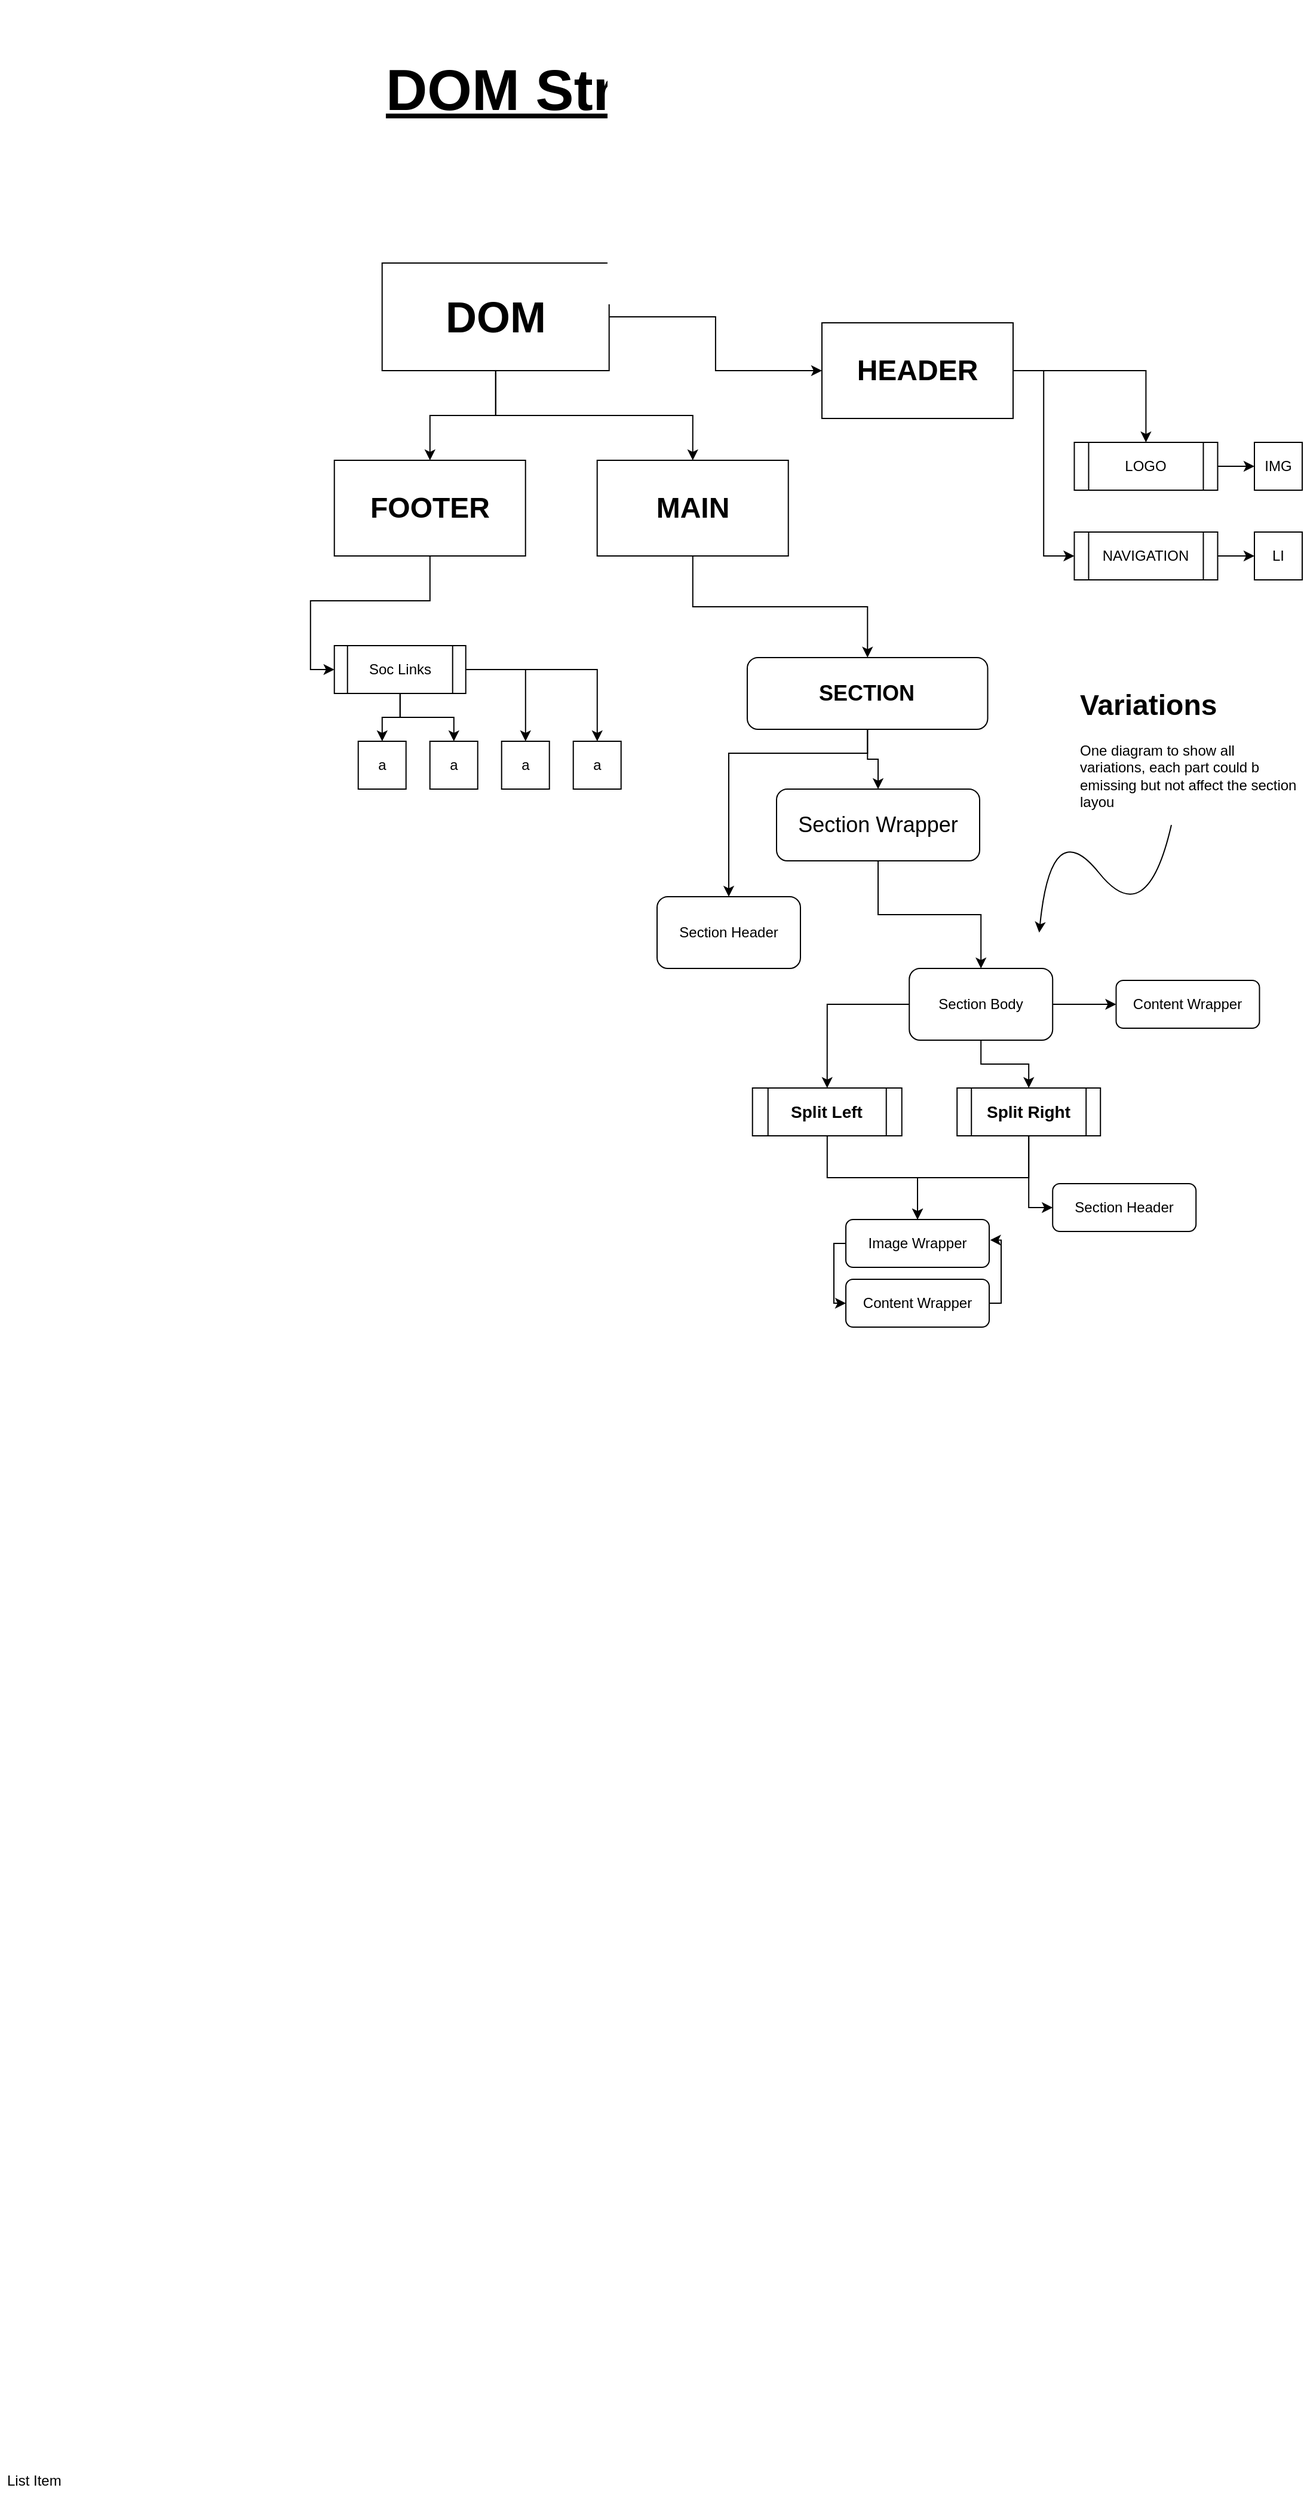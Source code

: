 <mxfile version="21.6.2" type="github">
  <diagram name="Page-1" id="3GMCaoutJsqQsDqICPwn">
    <mxGraphModel dx="4325" dy="4663" grid="1" gridSize="10" guides="1" tooltips="1" connect="1" arrows="1" fold="1" page="1" pageScale="1" pageWidth="850" pageHeight="1100" math="0" shadow="0">
      <root>
        <mxCell id="0" />
        <mxCell id="1" parent="0" />
        <mxCell id="UuIxYVkr14JvkqVsrURw-33" style="edgeStyle=orthogonalEdgeStyle;rounded=0;orthogonalLoop=1;jettySize=auto;html=1;" parent="1" source="UuIxYVkr14JvkqVsrURw-1" target="UuIxYVkr14JvkqVsrURw-3" edge="1">
          <mxGeometry relative="1" as="geometry" />
        </mxCell>
        <mxCell id="UuIxYVkr14JvkqVsrURw-36" style="edgeStyle=orthogonalEdgeStyle;rounded=0;orthogonalLoop=1;jettySize=auto;html=1;" parent="1" source="UuIxYVkr14JvkqVsrURw-1" target="UuIxYVkr14JvkqVsrURw-2" edge="1">
          <mxGeometry relative="1" as="geometry" />
        </mxCell>
        <mxCell id="IUQ1ileT8ZM5fcZU5scy-73" style="edgeStyle=orthogonalEdgeStyle;rounded=0;orthogonalLoop=1;jettySize=auto;html=1;entryX=0.5;entryY=0;entryDx=0;entryDy=0;" parent="1" source="UuIxYVkr14JvkqVsrURw-1" target="UuIxYVkr14JvkqVsrURw-4" edge="1">
          <mxGeometry relative="1" as="geometry" />
        </mxCell>
        <mxCell id="UuIxYVkr14JvkqVsrURw-1" value="&lt;font style=&quot;font-size: 36px;&quot;&gt;&lt;b&gt;DOM&lt;/b&gt;&lt;/font&gt;" style="rounded=0;whiteSpace=wrap;html=1;" parent="1" vertex="1">
          <mxGeometry x="-1250.14" y="-2060" width="190" height="90" as="geometry" />
        </mxCell>
        <mxCell id="UuIxYVkr14JvkqVsrURw-37" style="edgeStyle=orthogonalEdgeStyle;rounded=0;orthogonalLoop=1;jettySize=auto;html=1;" parent="1" source="UuIxYVkr14JvkqVsrURw-2" target="UuIxYVkr14JvkqVsrURw-9" edge="1">
          <mxGeometry relative="1" as="geometry" />
        </mxCell>
        <mxCell id="IUQ1ileT8ZM5fcZU5scy-74" style="edgeStyle=orthogonalEdgeStyle;rounded=0;orthogonalLoop=1;jettySize=auto;html=1;entryX=0;entryY=0.5;entryDx=0;entryDy=0;" parent="1" source="UuIxYVkr14JvkqVsrURw-2" target="UuIxYVkr14JvkqVsrURw-8" edge="1">
          <mxGeometry relative="1" as="geometry" />
        </mxCell>
        <mxCell id="UuIxYVkr14JvkqVsrURw-2" value="&lt;font style=&quot;font-size: 24px;&quot;&gt;&lt;b&gt;HEADER&lt;/b&gt;&lt;/font&gt;" style="rounded=0;whiteSpace=wrap;html=1;" parent="1" vertex="1">
          <mxGeometry x="-882.01" y="-2010" width="160" height="80" as="geometry" />
        </mxCell>
        <mxCell id="UuIxYVkr14JvkqVsrURw-56" style="edgeStyle=orthogonalEdgeStyle;rounded=0;orthogonalLoop=1;jettySize=auto;html=1;entryX=0;entryY=0.5;entryDx=0;entryDy=0;" parent="1" source="UuIxYVkr14JvkqVsrURw-3" target="UuIxYVkr14JvkqVsrURw-57" edge="1">
          <mxGeometry relative="1" as="geometry">
            <mxPoint x="-885.14" y="-2015" as="targetPoint" />
          </mxGeometry>
        </mxCell>
        <mxCell id="UuIxYVkr14JvkqVsrURw-3" value="&lt;font style=&quot;font-size: 24px;&quot;&gt;&lt;b&gt;FOOTER&lt;/b&gt;&lt;/font&gt;" style="rounded=0;whiteSpace=wrap;html=1;" parent="1" vertex="1">
          <mxGeometry x="-1290.14" y="-1895" width="160" height="80" as="geometry" />
        </mxCell>
        <mxCell id="UuIxYVkr14JvkqVsrURw-20" style="edgeStyle=orthogonalEdgeStyle;rounded=0;orthogonalLoop=1;jettySize=auto;html=1;" parent="1" source="UuIxYVkr14JvkqVsrURw-4" target="IUQ1ileT8ZM5fcZU5scy-51" edge="1">
          <mxGeometry relative="1" as="geometry">
            <mxPoint x="-215.14" y="-1765" as="targetPoint" />
          </mxGeometry>
        </mxCell>
        <mxCell id="UuIxYVkr14JvkqVsrURw-4" value="&lt;font style=&quot;font-size: 24px;&quot;&gt;&lt;b&gt;MAIN&lt;/b&gt;&lt;/font&gt;" style="rounded=0;whiteSpace=wrap;html=1;" parent="1" vertex="1">
          <mxGeometry x="-1070.14" y="-1895" width="160" height="80" as="geometry" />
        </mxCell>
        <mxCell id="UuIxYVkr14JvkqVsrURw-40" style="edgeStyle=orthogonalEdgeStyle;rounded=0;orthogonalLoop=1;jettySize=auto;html=1;" parent="1" source="UuIxYVkr14JvkqVsrURw-8" target="UuIxYVkr14JvkqVsrURw-12" edge="1">
          <mxGeometry relative="1" as="geometry" />
        </mxCell>
        <mxCell id="UuIxYVkr14JvkqVsrURw-8" value="NAVIGATION" style="shape=process;whiteSpace=wrap;html=1;backgroundOutline=1;" parent="1" vertex="1">
          <mxGeometry x="-670.76" y="-1835" width="120" height="40" as="geometry" />
        </mxCell>
        <mxCell id="UuIxYVkr14JvkqVsrURw-39" style="edgeStyle=orthogonalEdgeStyle;rounded=0;orthogonalLoop=1;jettySize=auto;html=1;" parent="1" source="UuIxYVkr14JvkqVsrURw-9" target="UuIxYVkr14JvkqVsrURw-17" edge="1">
          <mxGeometry relative="1" as="geometry" />
        </mxCell>
        <mxCell id="UuIxYVkr14JvkqVsrURw-9" value="LOGO" style="shape=process;whiteSpace=wrap;html=1;backgroundOutline=1;" parent="1" vertex="1">
          <mxGeometry x="-670.76" y="-1910" width="120" height="40" as="geometry" />
        </mxCell>
        <mxCell id="UuIxYVkr14JvkqVsrURw-12" value="LI" style="whiteSpace=wrap;html=1;aspect=fixed;" parent="1" vertex="1">
          <mxGeometry x="-520" y="-1835" width="40" height="40" as="geometry" />
        </mxCell>
        <mxCell id="UuIxYVkr14JvkqVsrURw-17" value="IMG" style="whiteSpace=wrap;html=1;aspect=fixed;" parent="1" vertex="1">
          <mxGeometry x="-520" y="-1910" width="40" height="40" as="geometry" />
        </mxCell>
        <mxCell id="IUQ1ileT8ZM5fcZU5scy-46" style="edgeStyle=orthogonalEdgeStyle;rounded=0;orthogonalLoop=1;jettySize=auto;html=1;" parent="1" source="UuIxYVkr14JvkqVsrURw-57" target="IUQ1ileT8ZM5fcZU5scy-45" edge="1">
          <mxGeometry relative="1" as="geometry" />
        </mxCell>
        <mxCell id="IUQ1ileT8ZM5fcZU5scy-48" style="edgeStyle=orthogonalEdgeStyle;rounded=0;orthogonalLoop=1;jettySize=auto;html=1;" parent="1" source="UuIxYVkr14JvkqVsrURw-57" target="IUQ1ileT8ZM5fcZU5scy-43" edge="1">
          <mxGeometry relative="1" as="geometry" />
        </mxCell>
        <mxCell id="IUQ1ileT8ZM5fcZU5scy-49" style="edgeStyle=orthogonalEdgeStyle;rounded=0;orthogonalLoop=1;jettySize=auto;html=1;" parent="1" source="UuIxYVkr14JvkqVsrURw-57" target="IUQ1ileT8ZM5fcZU5scy-42" edge="1">
          <mxGeometry relative="1" as="geometry" />
        </mxCell>
        <mxCell id="IUQ1ileT8ZM5fcZU5scy-72" style="edgeStyle=orthogonalEdgeStyle;rounded=0;orthogonalLoop=1;jettySize=auto;html=1;" parent="1" source="UuIxYVkr14JvkqVsrURw-57" target="IUQ1ileT8ZM5fcZU5scy-44" edge="1">
          <mxGeometry relative="1" as="geometry" />
        </mxCell>
        <mxCell id="UuIxYVkr14JvkqVsrURw-57" value="Soc Links" style="shape=process;whiteSpace=wrap;html=1;backgroundOutline=1;" parent="1" vertex="1">
          <mxGeometry x="-1290.14" y="-1740" width="110" height="40" as="geometry" />
        </mxCell>
        <mxCell id="IUQ1ileT8ZM5fcZU5scy-42" value="a" style="whiteSpace=wrap;html=1;aspect=fixed;" parent="1" vertex="1">
          <mxGeometry x="-1270.14" y="-1660" width="40" height="40" as="geometry" />
        </mxCell>
        <mxCell id="IUQ1ileT8ZM5fcZU5scy-43" value="a" style="whiteSpace=wrap;html=1;aspect=fixed;" parent="1" vertex="1">
          <mxGeometry x="-1210.14" y="-1660" width="40" height="40" as="geometry" />
        </mxCell>
        <mxCell id="IUQ1ileT8ZM5fcZU5scy-44" value="a" style="whiteSpace=wrap;html=1;aspect=fixed;" parent="1" vertex="1">
          <mxGeometry x="-1150.14" y="-1660" width="40" height="40" as="geometry" />
        </mxCell>
        <mxCell id="IUQ1ileT8ZM5fcZU5scy-45" value="a" style="whiteSpace=wrap;html=1;aspect=fixed;" parent="1" vertex="1">
          <mxGeometry x="-1090.14" y="-1660" width="40" height="40" as="geometry" />
        </mxCell>
        <mxCell id="IUQ1ileT8ZM5fcZU5scy-50" style="edgeStyle=orthogonalEdgeStyle;rounded=0;orthogonalLoop=1;jettySize=auto;html=1;" parent="1" source="IUQ1ileT8ZM5fcZU5scy-51" target="IUQ1ileT8ZM5fcZU5scy-58" edge="1">
          <mxGeometry relative="1" as="geometry" />
        </mxCell>
        <mxCell id="IUQ1ileT8ZM5fcZU5scy-75" style="edgeStyle=orthogonalEdgeStyle;rounded=0;orthogonalLoop=1;jettySize=auto;html=1;entryX=0.5;entryY=0;entryDx=0;entryDy=0;" parent="1" source="IUQ1ileT8ZM5fcZU5scy-51" target="IUQ1ileT8ZM5fcZU5scy-52" edge="1">
          <mxGeometry relative="1" as="geometry">
            <Array as="points">
              <mxPoint x="-844" y="-1650" />
              <mxPoint x="-960" y="-1650" />
            </Array>
          </mxGeometry>
        </mxCell>
        <mxCell id="IUQ1ileT8ZM5fcZU5scy-51" value="&lt;font style=&quot;font-size: 18px;&quot;&gt;&lt;b&gt;SECTION&lt;/b&gt;&lt;/font&gt;" style="rounded=1;whiteSpace=wrap;html=1;" parent="1" vertex="1">
          <mxGeometry x="-944.51" y="-1730" width="201.25" height="60" as="geometry" />
        </mxCell>
        <mxCell id="IUQ1ileT8ZM5fcZU5scy-52" value="Section Header" style="rounded=1;whiteSpace=wrap;html=1;" parent="1" vertex="1">
          <mxGeometry x="-1020.0" y="-1530" width="120" height="60" as="geometry" />
        </mxCell>
        <mxCell id="IUQ1ileT8ZM5fcZU5scy-53" style="edgeStyle=orthogonalEdgeStyle;rounded=0;orthogonalLoop=1;jettySize=auto;html=1;entryX=0.5;entryY=0;entryDx=0;entryDy=0;" parent="1" source="IUQ1ileT8ZM5fcZU5scy-55" target="IUQ1ileT8ZM5fcZU5scy-60" edge="1">
          <mxGeometry relative="1" as="geometry" />
        </mxCell>
        <mxCell id="IUQ1ileT8ZM5fcZU5scy-54" style="edgeStyle=orthogonalEdgeStyle;rounded=0;orthogonalLoop=1;jettySize=auto;html=1;entryX=0.5;entryY=0;entryDx=0;entryDy=0;" parent="1" source="IUQ1ileT8ZM5fcZU5scy-55" target="IUQ1ileT8ZM5fcZU5scy-63" edge="1">
          <mxGeometry relative="1" as="geometry" />
        </mxCell>
        <mxCell id="IUQ1ileT8ZM5fcZU5scy-67" style="edgeStyle=orthogonalEdgeStyle;rounded=0;orthogonalLoop=1;jettySize=auto;html=1;" parent="1" source="IUQ1ileT8ZM5fcZU5scy-55" target="IUQ1ileT8ZM5fcZU5scy-68" edge="1">
          <mxGeometry relative="1" as="geometry">
            <mxPoint x="-610.14" y="-1470" as="targetPoint" />
          </mxGeometry>
        </mxCell>
        <mxCell id="IUQ1ileT8ZM5fcZU5scy-55" value="Section Body" style="rounded=1;whiteSpace=wrap;html=1;glass=0;" parent="1" vertex="1">
          <mxGeometry x="-808.89" y="-1470" width="120" height="60" as="geometry" />
        </mxCell>
        <mxCell id="IUQ1ileT8ZM5fcZU5scy-57" style="edgeStyle=orthogonalEdgeStyle;rounded=0;orthogonalLoop=1;jettySize=auto;html=1;entryX=0.5;entryY=0;entryDx=0;entryDy=0;" parent="1" source="IUQ1ileT8ZM5fcZU5scy-58" target="IUQ1ileT8ZM5fcZU5scy-55" edge="1">
          <mxGeometry relative="1" as="geometry" />
        </mxCell>
        <mxCell id="IUQ1ileT8ZM5fcZU5scy-58" value="&lt;font style=&quot;font-size: 18px;&quot;&gt;Section Wrapper&lt;/font&gt;" style="rounded=1;whiteSpace=wrap;html=1;" parent="1" vertex="1">
          <mxGeometry x="-920" y="-1620" width="170" height="60" as="geometry" />
        </mxCell>
        <mxCell id="IUQ1ileT8ZM5fcZU5scy-88" style="edgeStyle=orthogonalEdgeStyle;rounded=0;orthogonalLoop=1;jettySize=auto;html=1;entryX=0.5;entryY=0;entryDx=0;entryDy=0;" parent="1" source="IUQ1ileT8ZM5fcZU5scy-60" target="IUQ1ileT8ZM5fcZU5scy-76" edge="1">
          <mxGeometry relative="1" as="geometry" />
        </mxCell>
        <mxCell id="IUQ1ileT8ZM5fcZU5scy-60" value="&lt;b style=&quot;border-color: var(--border-color);&quot;&gt;&lt;font style=&quot;font-size: 14px;&quot;&gt;Split Left&lt;/font&gt;&lt;/b&gt;" style="shape=process;whiteSpace=wrap;html=1;backgroundOutline=1;" parent="1" vertex="1">
          <mxGeometry x="-940.14" y="-1370" width="125" height="40" as="geometry" />
        </mxCell>
        <mxCell id="IUQ1ileT8ZM5fcZU5scy-61" style="edgeStyle=orthogonalEdgeStyle;rounded=0;orthogonalLoop=1;jettySize=auto;html=1;entryX=0;entryY=0.5;entryDx=0;entryDy=0;" parent="1" source="IUQ1ileT8ZM5fcZU5scy-63" target="IUQ1ileT8ZM5fcZU5scy-65" edge="1">
          <mxGeometry relative="1" as="geometry" />
        </mxCell>
        <mxCell id="IUQ1ileT8ZM5fcZU5scy-62" style="edgeStyle=orthogonalEdgeStyle;rounded=0;orthogonalLoop=1;jettySize=auto;html=1;entryX=0.5;entryY=0;entryDx=0;entryDy=0;" parent="1" source="IUQ1ileT8ZM5fcZU5scy-63" target="IUQ1ileT8ZM5fcZU5scy-76" edge="1">
          <mxGeometry relative="1" as="geometry">
            <mxPoint x="-714.61" y="-1279.32" as="targetPoint" />
          </mxGeometry>
        </mxCell>
        <mxCell id="IUQ1ileT8ZM5fcZU5scy-63" value="&lt;b style=&quot;border-color: var(--border-color);&quot;&gt;&lt;font style=&quot;font-size: 14px;&quot;&gt;Split Right&lt;/font&gt;&lt;/b&gt;" style="shape=process;whiteSpace=wrap;html=1;backgroundOutline=1;" parent="1" vertex="1">
          <mxGeometry x="-768.89" y="-1370" width="120" height="40" as="geometry" />
        </mxCell>
        <mxCell id="IUQ1ileT8ZM5fcZU5scy-65" value="Section Header" style="rounded=1;whiteSpace=wrap;html=1;" parent="1" vertex="1">
          <mxGeometry x="-688.89" y="-1290" width="120" height="40" as="geometry" />
        </mxCell>
        <mxCell id="IUQ1ileT8ZM5fcZU5scy-68" value="Content Wrapper" style="rounded=1;whiteSpace=wrap;html=1;glass=0;" parent="1" vertex="1">
          <mxGeometry x="-635.76" y="-1460" width="120" height="40" as="geometry" />
        </mxCell>
        <mxCell id="IUQ1ileT8ZM5fcZU5scy-70" value="" style="curved=1;endArrow=classic;html=1;rounded=0;" parent="1" source="IUQ1ileT8ZM5fcZU5scy-71" edge="1">
          <mxGeometry width="50" height="50" relative="1" as="geometry">
            <mxPoint x="-610.14" y="-1630" as="sourcePoint" />
            <mxPoint x="-700.14" y="-1500" as="targetPoint" />
            <Array as="points">
              <mxPoint x="-610.14" y="-1500" />
              <mxPoint x="-690.14" y="-1600" />
            </Array>
          </mxGeometry>
        </mxCell>
        <mxCell id="IUQ1ileT8ZM5fcZU5scy-71" value="&lt;h1&gt;Variations&lt;/h1&gt;&lt;p&gt;One diagram to show all variations, each part could b emissing but not affect the section layou&lt;/p&gt;" style="text;html=1;strokeColor=none;fillColor=none;spacing=5;spacingTop=-20;whiteSpace=wrap;overflow=hidden;rounded=0;" parent="1" vertex="1">
          <mxGeometry x="-670.76" y="-1710" width="190" height="120" as="geometry" />
        </mxCell>
        <mxCell id="IUQ1ileT8ZM5fcZU5scy-80" style="edgeStyle=orthogonalEdgeStyle;rounded=0;orthogonalLoop=1;jettySize=auto;html=1;exitX=0;exitY=0.5;exitDx=0;exitDy=0;entryX=0;entryY=0.5;entryDx=0;entryDy=0;" parent="1" source="IUQ1ileT8ZM5fcZU5scy-76" target="IUQ1ileT8ZM5fcZU5scy-77" edge="1">
          <mxGeometry relative="1" as="geometry">
            <Array as="points">
              <mxPoint x="-871.98" y="-1240" />
              <mxPoint x="-871.98" y="-1190" />
            </Array>
          </mxGeometry>
        </mxCell>
        <mxCell id="IUQ1ileT8ZM5fcZU5scy-76" value="Image Wrapper" style="rounded=1;whiteSpace=wrap;html=1;glass=0;" parent="1" vertex="1">
          <mxGeometry x="-861.98" y="-1260" width="120" height="40" as="geometry" />
        </mxCell>
        <mxCell id="IUQ1ileT8ZM5fcZU5scy-83" style="edgeStyle=orthogonalEdgeStyle;rounded=0;orthogonalLoop=1;jettySize=auto;html=1;entryX=1.006;entryY=0.429;entryDx=0;entryDy=0;entryPerimeter=0;exitX=1;exitY=0.5;exitDx=0;exitDy=0;" parent="1" source="IUQ1ileT8ZM5fcZU5scy-77" target="IUQ1ileT8ZM5fcZU5scy-76" edge="1">
          <mxGeometry relative="1" as="geometry">
            <Array as="points">
              <mxPoint x="-731.98" y="-1190" />
              <mxPoint x="-731.98" y="-1243" />
            </Array>
          </mxGeometry>
        </mxCell>
        <mxCell id="IUQ1ileT8ZM5fcZU5scy-77" value="Content Wrapper" style="rounded=1;whiteSpace=wrap;html=1;glass=0;" parent="1" vertex="1">
          <mxGeometry x="-861.98" y="-1210" width="120" height="40" as="geometry" />
        </mxCell>
        <mxCell id="kM5XisoWnwn55lFqt0PV-1" value="&lt;font style=&quot;font-size: 48px;&quot;&gt;&lt;b&gt;&lt;u&gt;DOM Structure (Theory)&lt;/u&gt;&lt;/b&gt;&lt;/font&gt;" style="text;html=1;strokeColor=none;fillColor=none;align=center;verticalAlign=middle;whiteSpace=wrap;rounded=0;" vertex="1" parent="1">
          <mxGeometry x="-1250.14" y="-2280" width="550" height="150" as="geometry" />
        </mxCell>
        <mxCell id="kM5XisoWnwn55lFqt0PV-2" value="List Item" style="text;strokeColor=none;fillColor=none;align=left;verticalAlign=middle;spacingLeft=4;spacingRight=4;overflow=hidden;points=[[0,0.5],[1,0.5]];portConstraint=eastwest;rotatable=0;whiteSpace=wrap;html=1;" vertex="1" parent="1">
          <mxGeometry x="-1570" y="-220" width="80" height="30" as="geometry" />
        </mxCell>
      </root>
    </mxGraphModel>
  </diagram>
</mxfile>
